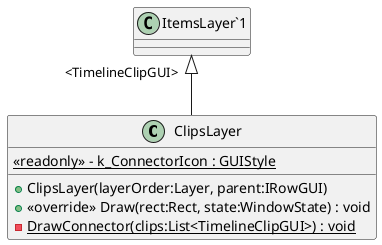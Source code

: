 @startuml
class ClipsLayer {
    {static} <<readonly>> - k_ConnectorIcon : GUIStyle
    + ClipsLayer(layerOrder:Layer, parent:IRowGUI)
    + <<override>> Draw(rect:Rect, state:WindowState) : void
    {static} - DrawConnector(clips:List<TimelineClipGUI>) : void
}
"ItemsLayer`1" "<TimelineClipGUI>" <|-- ClipsLayer
@enduml
